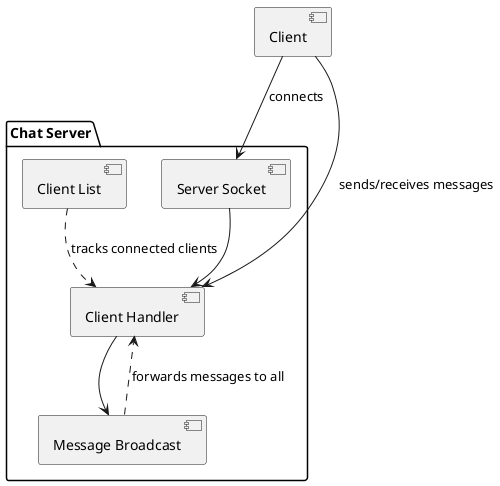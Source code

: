 @startuml Architecture

package "Chat Server" {
    [Server Socket] --> [Client Handler]
    [Client Handler] --> [Message Broadcast]
    [Message Broadcast] ..> [Client Handler] : forwards messages to all
    [Client List] ..> [Client Handler] : tracks connected clients
}

[Client] --> [Server Socket] : connects
[Client] --> [Client Handler] : sends/receives messages

@enduml
